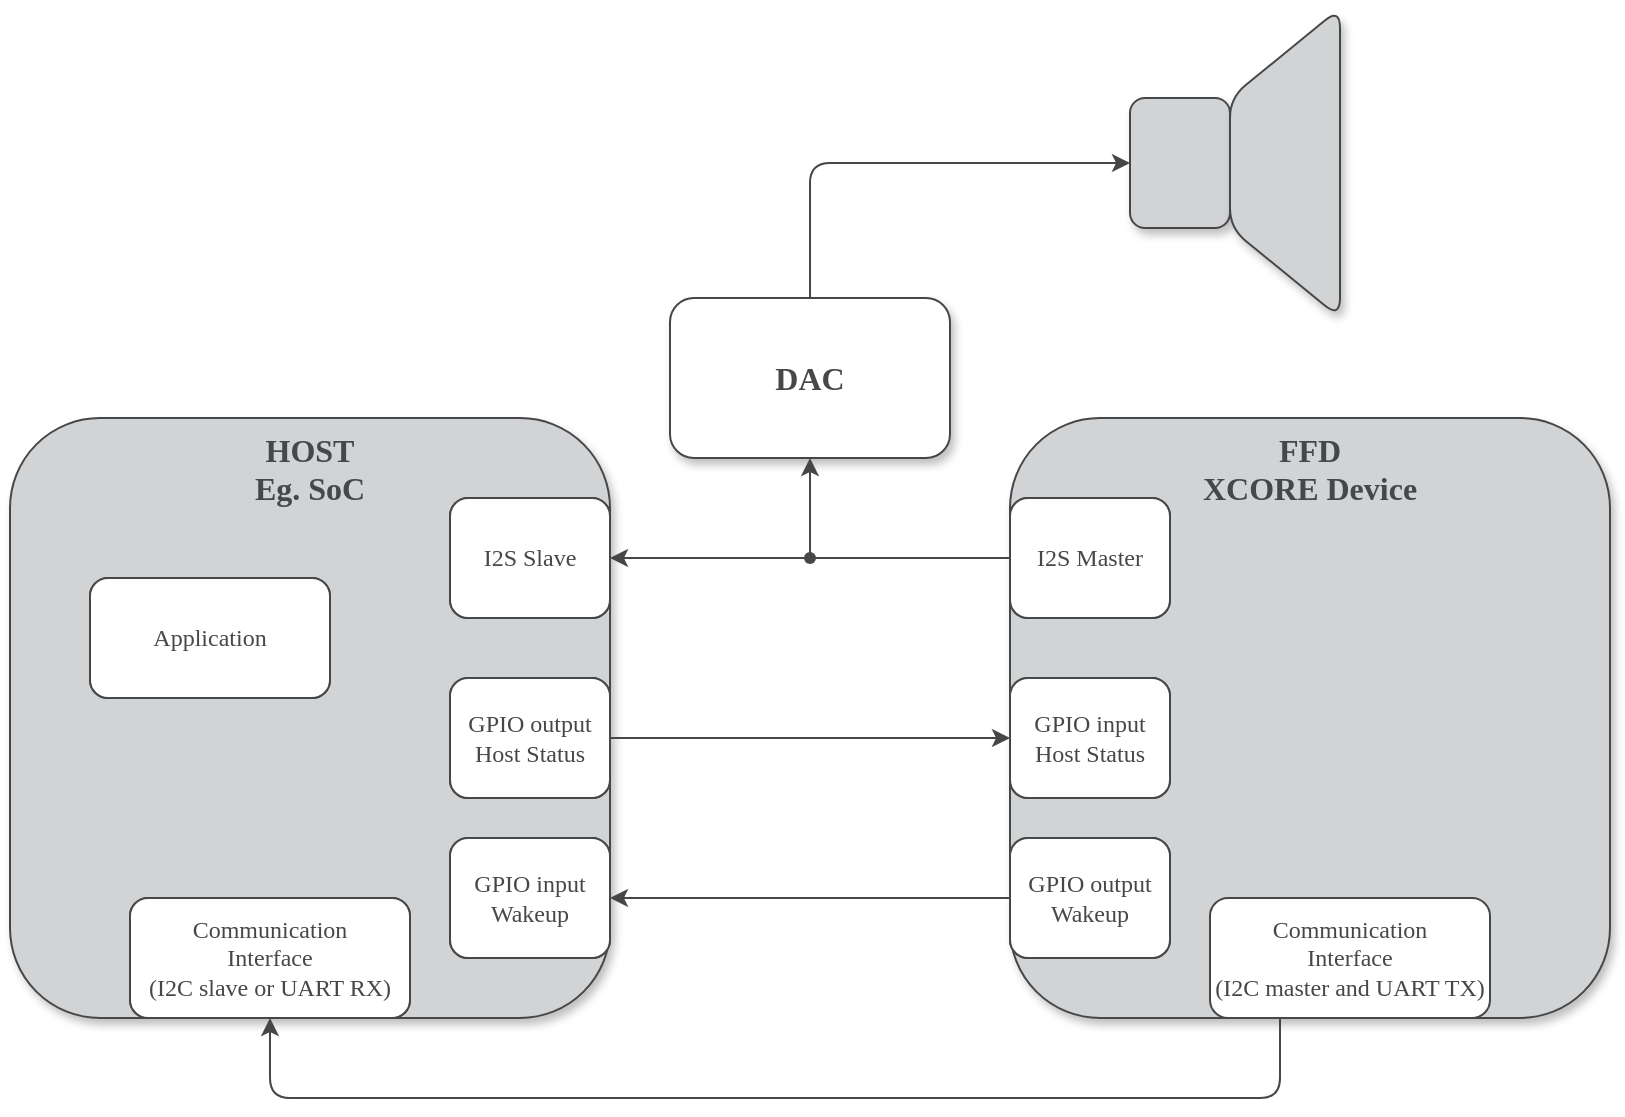 <mxfile>
    <diagram id="Pv_gWV90Ba3eqNqCVvZ-" name="Page-1">
        <mxGraphModel dx="1724" dy="896" grid="1" gridSize="10" guides="1" tooltips="1" connect="1" arrows="1" fold="1" page="1" pageScale="1" pageWidth="850" pageHeight="1100" background="#ffffff" math="0" shadow="0">
            <root>
                <mxCell id="0"/>
                <mxCell id="1" parent="0"/>
                <mxCell id="2" value="HOST&lt;br style=&quot;font-size: 16px;&quot;&gt;Eg. SoC" style="whiteSpace=wrap;html=1;aspect=fixed;verticalAlign=top;fontSize=16;rounded=1;labelBackgroundColor=none;fillColor=#D1D3D4;strokeColor=#464749;fontColor=#464749;fontFamily=Arial Nova Light;labelBorderColor=none;shadow=1;fontStyle=1" parent="1" vertex="1">
                    <mxGeometry x="20" y="260" width="300" height="300" as="geometry"/>
                </mxCell>
                <mxCell id="3" value="Application" style="rounded=1;whiteSpace=wrap;html=1;labelBackgroundColor=none;fillColor=#FFFFFF;strokeColor=#464749;fontColor=#464749;fontFamily=Arial Nova Light;labelBorderColor=none;" parent="1" vertex="1">
                    <mxGeometry x="60" y="340" width="120" height="60" as="geometry"/>
                </mxCell>
                <mxCell id="4" style="edgeStyle=orthogonalEdgeStyle;rounded=1;orthogonalLoop=1;jettySize=auto;html=1;exitX=1;exitY=0.5;exitDx=0;exitDy=0;entryX=0;entryY=0.5;entryDx=0;entryDy=0;fontSize=16;labelBackgroundColor=none;strokeColor=#464749;fontColor=default;fontFamily=Arial Nova Light;labelBorderColor=none;" parent="1" source="5" target="17" edge="1">
                    <mxGeometry relative="1" as="geometry"/>
                </mxCell>
                <mxCell id="5" value="GPIO output&lt;br&gt;Host Status" style="rounded=1;whiteSpace=wrap;html=1;labelBackgroundColor=none;fillColor=#FFFFFF;strokeColor=#464749;fontColor=#464749;fontFamily=Arial Nova Light;labelBorderColor=none;" parent="1" vertex="1">
                    <mxGeometry x="240" y="390" width="80" height="60" as="geometry"/>
                </mxCell>
                <mxCell id="6" value="GPIO input&lt;br&gt;Wakeup" style="rounded=1;whiteSpace=wrap;html=1;labelBackgroundColor=none;fillColor=#FFFFFF;strokeColor=#464749;fontColor=#464749;fontFamily=Arial Nova Light;labelBorderColor=none;" parent="1" vertex="1">
                    <mxGeometry x="240" y="470" width="80" height="60" as="geometry"/>
                </mxCell>
                <mxCell id="7" value="Communication &lt;br&gt;Interface&lt;br&gt;(I2C slave or UART RX)" style="rounded=1;whiteSpace=wrap;html=1;labelBackgroundColor=none;fillColor=#FFFFFF;strokeColor=#464749;fontColor=#464749;fontFamily=Arial Nova Light;labelBorderColor=none;" parent="1" vertex="1">
                    <mxGeometry x="80" y="500" width="140" height="60" as="geometry"/>
                </mxCell>
                <mxCell id="8" value="FFD&lt;br&gt;XCORE Device" style="whiteSpace=wrap;html=1;aspect=fixed;verticalAlign=top;fontSize=16;rounded=1;labelBackgroundColor=none;fillColor=#D1D3D4;strokeColor=#464749;fontColor=#464749;fontFamily=Arial Nova Light;labelBorderColor=none;shadow=1;fontStyle=1" parent="1" vertex="1">
                    <mxGeometry x="520" y="260" width="300" height="300" as="geometry"/>
                </mxCell>
                <mxCell id="9" value="I2S Slave" style="rounded=1;whiteSpace=wrap;html=1;labelBackgroundColor=none;fillColor=#FFFFFF;strokeColor=#464749;fontColor=#464749;fontFamily=Arial Nova Light;labelBorderColor=none;" parent="1" vertex="1">
                    <mxGeometry x="240" y="300" width="80" height="60" as="geometry"/>
                </mxCell>
                <mxCell id="10" style="edgeStyle=orthogonalEdgeStyle;rounded=1;orthogonalLoop=1;jettySize=auto;html=1;exitX=0.5;exitY=0;exitDx=0;exitDy=0;entryX=0;entryY=0.5;entryDx=0;entryDy=0;fontSize=16;labelBackgroundColor=none;strokeColor=#464749;fontColor=default;" parent="1" source="11" target="12" edge="1">
                    <mxGeometry relative="1" as="geometry"/>
                </mxCell>
                <mxCell id="11" value="DAC" style="rounded=1;whiteSpace=wrap;html=1;fontSize=16;labelBackgroundColor=none;fillColor=#FFFFFF;strokeColor=#464749;fontColor=#464749;fontFamily=Arial Nova Light;labelBorderColor=none;shadow=1;fontStyle=1" parent="1" vertex="1">
                    <mxGeometry x="350" y="200" width="140" height="80" as="geometry"/>
                </mxCell>
                <mxCell id="12" value="" style="rounded=1;whiteSpace=wrap;html=1;fontSize=16;labelBackgroundColor=none;fillColor=#D1D3D4;strokeColor=#464749;fontColor=#464749;shadow=1;" parent="1" vertex="1">
                    <mxGeometry x="580" y="100" width="50" height="65" as="geometry"/>
                </mxCell>
                <mxCell id="13" value="" style="shape=trapezoid;perimeter=trapezoidPerimeter;whiteSpace=wrap;html=1;fixedSize=1;fontSize=16;rotation=-90;size=45;rounded=1;labelBackgroundColor=none;fillColor=#D1D3D4;strokeColor=#464749;fontColor=#464749;shadow=1;" parent="1" vertex="1">
                    <mxGeometry x="580" y="105" width="155" height="55" as="geometry"/>
                </mxCell>
                <mxCell id="14" style="edgeStyle=orthogonalEdgeStyle;rounded=1;orthogonalLoop=1;jettySize=auto;html=1;exitX=0;exitY=0.5;exitDx=0;exitDy=0;entryX=1;entryY=0.5;entryDx=0;entryDy=0;fontSize=16;labelBackgroundColor=none;strokeColor=#464749;fontColor=default;fontFamily=Arial Nova Light;labelBorderColor=none;" parent="1" source="16" target="9" edge="1">
                    <mxGeometry relative="1" as="geometry"/>
                </mxCell>
                <mxCell id="15" style="edgeStyle=orthogonalEdgeStyle;rounded=1;orthogonalLoop=1;jettySize=auto;html=1;exitDx=0;exitDy=0;entryX=0.5;entryY=1;entryDx=0;entryDy=0;fontSize=16;labelBackgroundColor=none;strokeColor=#464749;fontColor=default;fontFamily=Arial Nova Light;labelBorderColor=none;startArrow=none;" parent="1" source="31" target="11" edge="1">
                    <mxGeometry relative="1" as="geometry"/>
                </mxCell>
                <mxCell id="16" value="I2S Master" style="rounded=1;whiteSpace=wrap;html=1;labelBackgroundColor=none;fillColor=#FFFFFF;strokeColor=#464749;fontColor=#464749;fontFamily=Arial Nova Light;labelBorderColor=none;" parent="1" vertex="1">
                    <mxGeometry x="520" y="300" width="80" height="60" as="geometry"/>
                </mxCell>
                <mxCell id="17" value="GPIO input&lt;br&gt;Host Status" style="rounded=1;whiteSpace=wrap;html=1;labelBackgroundColor=none;fillColor=#FFFFFF;strokeColor=#464749;fontColor=#464749;fontFamily=Arial Nova Light;labelBorderColor=none;" parent="1" vertex="1">
                    <mxGeometry x="520" y="390" width="80" height="60" as="geometry"/>
                </mxCell>
                <mxCell id="18" style="edgeStyle=orthogonalEdgeStyle;rounded=1;orthogonalLoop=1;jettySize=auto;html=1;exitX=0;exitY=0.5;exitDx=0;exitDy=0;entryX=1;entryY=0.5;entryDx=0;entryDy=0;fontSize=16;labelBackgroundColor=none;strokeColor=#464749;fontColor=default;fontFamily=Arial Nova Light;labelBorderColor=none;" parent="1" source="19" target="6" edge="1">
                    <mxGeometry relative="1" as="geometry"/>
                </mxCell>
                <mxCell id="19" value="GPIO output&lt;br&gt;Wakeup" style="rounded=1;whiteSpace=wrap;html=1;labelBackgroundColor=none;fillColor=#FFFFFF;strokeColor=#464749;fontColor=#464749;fontFamily=Arial Nova Light;labelBorderColor=none;" parent="1" vertex="1">
                    <mxGeometry x="520" y="470" width="80" height="60" as="geometry"/>
                </mxCell>
                <mxCell id="20" style="edgeStyle=orthogonalEdgeStyle;rounded=1;orthogonalLoop=1;jettySize=auto;html=1;exitX=0.25;exitY=1;exitDx=0;exitDy=0;entryX=0.5;entryY=1;entryDx=0;entryDy=0;fontSize=16;labelBackgroundColor=none;strokeColor=#464749;fontColor=default;fontFamily=Arial Nova Light;labelBorderColor=none;" parent="1" source="21" target="7" edge="1">
                    <mxGeometry relative="1" as="geometry">
                        <Array as="points">
                            <mxPoint x="655" y="600"/>
                            <mxPoint x="150" y="600"/>
                        </Array>
                    </mxGeometry>
                </mxCell>
                <mxCell id="21" value="Communication &lt;br&gt;Interface&lt;br&gt;(I2C master and UART TX)" style="rounded=1;whiteSpace=wrap;html=1;labelBackgroundColor=none;fillColor=#FFFFFF;strokeColor=#464749;fontColor=#464749;fontFamily=Arial Nova Light;labelBorderColor=none;" parent="1" vertex="1">
                    <mxGeometry x="620" y="500" width="140" height="60" as="geometry"/>
                </mxCell>
                <mxCell id="22" value="Application" style="rounded=1;whiteSpace=wrap;html=1;labelBackgroundColor=none;fillColor=#FFFFFF;strokeColor=#464749;fontColor=#464749;fontFamily=Arial Nova Light;labelBorderColor=none;" parent="1" vertex="1">
                    <mxGeometry x="60" y="340" width="120" height="60" as="geometry"/>
                </mxCell>
                <mxCell id="23" value="Communication &lt;br&gt;Interface&lt;br&gt;(I2C slave or UART RX)" style="rounded=1;whiteSpace=wrap;html=1;labelBackgroundColor=none;fillColor=#FFFFFF;strokeColor=#464749;fontColor=#464749;fontFamily=Arial Nova Light;labelBorderColor=none;" parent="1" vertex="1">
                    <mxGeometry x="80" y="500" width="140" height="60" as="geometry"/>
                </mxCell>
                <mxCell id="24" value="GPIO input&lt;br&gt;Wakeup" style="rounded=1;whiteSpace=wrap;html=1;labelBackgroundColor=none;fillColor=#FFFFFF;strokeColor=#464749;fontColor=#464749;fontFamily=Arial Nova Light;labelBorderColor=none;" parent="1" vertex="1">
                    <mxGeometry x="240" y="470" width="80" height="60" as="geometry"/>
                </mxCell>
                <mxCell id="25" value="GPIO output&lt;br&gt;Host Status" style="rounded=1;whiteSpace=wrap;html=1;labelBackgroundColor=none;fillColor=#FFFFFF;strokeColor=#464749;fontColor=#464749;fontFamily=Arial Nova Light;labelBorderColor=none;" parent="1" vertex="1">
                    <mxGeometry x="240" y="390" width="80" height="60" as="geometry"/>
                </mxCell>
                <mxCell id="26" value="I2S Slave" style="rounded=1;whiteSpace=wrap;html=1;labelBackgroundColor=none;fillColor=#FFFFFF;strokeColor=#464749;fontColor=#464749;fontFamily=Arial Nova Light;labelBorderColor=none;" parent="1" vertex="1">
                    <mxGeometry x="240" y="300" width="80" height="60" as="geometry"/>
                </mxCell>
                <mxCell id="27" value="I2S Master" style="rounded=1;whiteSpace=wrap;html=1;labelBackgroundColor=none;fillColor=#FFFFFF;strokeColor=#464749;fontColor=#464749;fontFamily=Arial Nova Light;labelBorderColor=none;" parent="1" vertex="1">
                    <mxGeometry x="520" y="300" width="80" height="60" as="geometry"/>
                </mxCell>
                <mxCell id="28" value="GPIO input&lt;br&gt;Host Status" style="rounded=1;whiteSpace=wrap;html=1;labelBackgroundColor=none;fillColor=#FFFFFF;strokeColor=#464749;fontColor=#464749;fontFamily=Arial Nova Light;labelBorderColor=none;" parent="1" vertex="1">
                    <mxGeometry x="520" y="390" width="80" height="60" as="geometry"/>
                </mxCell>
                <mxCell id="29" value="GPIO output&lt;br&gt;Wakeup" style="rounded=1;whiteSpace=wrap;html=1;labelBackgroundColor=none;fillColor=#FFFFFF;strokeColor=#464749;fontColor=#464749;fontFamily=Arial Nova Light;labelBorderColor=none;" parent="1" vertex="1">
                    <mxGeometry x="520" y="470" width="80" height="60" as="geometry"/>
                </mxCell>
                <mxCell id="30" value="" style="edgeStyle=orthogonalEdgeStyle;rounded=1;orthogonalLoop=1;jettySize=auto;html=1;entryDx=0;entryDy=0;fontSize=16;labelBackgroundColor=none;strokeColor=#464749;fontColor=default;fontFamily=Arial Nova Light;labelBorderColor=none;endArrow=none;exitX=0.49;exitY=1.093;exitDx=0;exitDy=0;exitPerimeter=0;" parent="1" source="31" target="31" edge="1">
                    <mxGeometry relative="1" as="geometry">
                        <mxPoint x="410" y="350" as="sourcePoint"/>
                        <mxPoint x="420" y="280" as="targetPoint"/>
                        <Array as="points">
                            <mxPoint x="420" y="330"/>
                            <mxPoint x="420" y="330"/>
                        </Array>
                    </mxGeometry>
                </mxCell>
                <mxCell id="31" value="" style="shape=waypoint;sketch=0;fillStyle=solid;size=6;pointerEvents=1;points=[];fillColor=none;resizable=0;rotatable=0;perimeter=centerPerimeter;snapToPoint=1;hachureGap=4;jiggle=2;curveFitting=1;strokeColor=#464749;fontFamily=Architects Daughter;fontSource=https%3A%2F%2Ffonts.googleapis.com%2Fcss%3Ffamily%3DArchitects%2BDaughter;fontSize=20;fontColor=#464749;" parent="1" vertex="1">
                    <mxGeometry x="410" y="320" width="20" height="20" as="geometry"/>
                </mxCell>
            </root>
        </mxGraphModel>
    </diagram>
</mxfile>